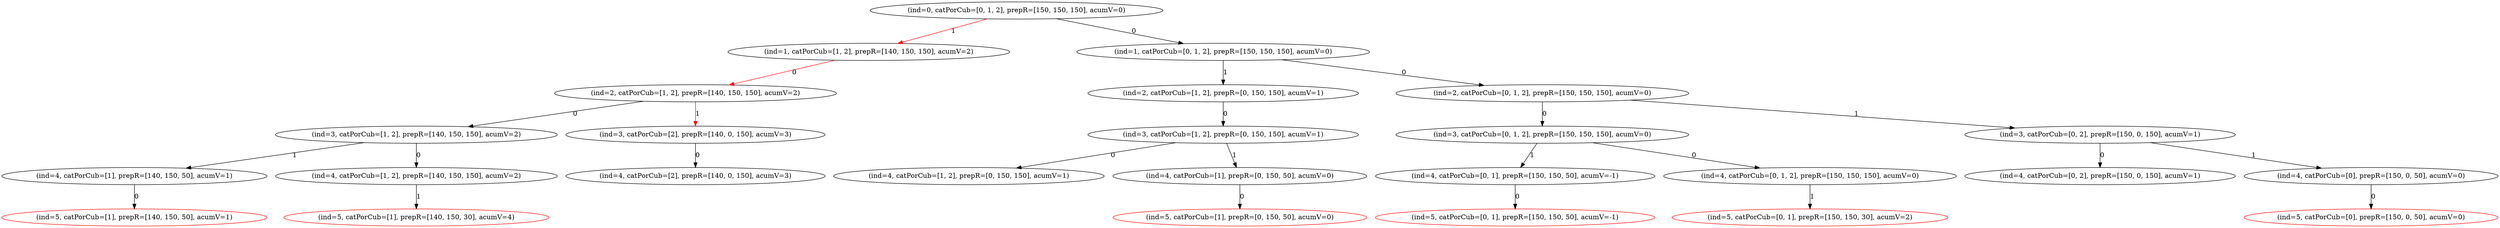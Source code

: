 strict digraph G {
  1 [ label="(ind=4, catPorCub=[0, 2], prepR=[150, 0, 150], acumV=1)" ];
  2 [ color="red" label="(ind=5, catPorCub=[0], prepR=[150, 0, 50], acumV=0)" ];
  3 [ label="(ind=3, catPorCub=[1, 2], prepR=[140, 150, 150], acumV=2)" ];
  4 [ label="(ind=4, catPorCub=[1], prepR=[140, 150, 50], acumV=1)" ];
  5 [ label="(ind=1, catPorCub=[1, 2], prepR=[140, 150, 150], acumV=2)" ];
  6 [ label="(ind=3, catPorCub=[2], prepR=[140, 0, 150], acumV=3)" ];
  7 [ label="(ind=2, catPorCub=[1, 2], prepR=[0, 150, 150], acumV=1)" ];
  8 [ label="(ind=4, catPorCub=[1, 2], prepR=[0, 150, 150], acumV=1)" ];
  9 [ color="red" label="(ind=5, catPorCub=[1], prepR=[0, 150, 50], acumV=0)" ];
  10 [ color="red" label="(ind=5, catPorCub=[0, 1], prepR=[150, 150, 30], acumV=2)" ];
  11 [ label="(ind=1, catPorCub=[0, 1, 2], prepR=[150, 150, 150], acumV=0)" ];
  12 [ label="(ind=4, catPorCub=[0, 1], prepR=[150, 150, 50], acumV=-1)" ];
  13 [ label="(ind=3, catPorCub=[0, 1, 2], prepR=[150, 150, 150], acumV=0)" ];
  14 [ color="red" label="(ind=5, catPorCub=[1], prepR=[140, 150, 30], acumV=4)" ];
  15 [ label="(ind=4, catPorCub=[0], prepR=[150, 0, 50], acumV=0)" ];
  16 [ color="red" label="(ind=5, catPorCub=[1], prepR=[140, 150, 50], acumV=1)" ];
  17 [ label="(ind=3, catPorCub=[0, 2], prepR=[150, 0, 150], acumV=1)" ];
  18 [ label="(ind=4, catPorCub=[1, 2], prepR=[140, 150, 150], acumV=2)" ];
  19 [ label="(ind=2, catPorCub=[1, 2], prepR=[140, 150, 150], acumV=2)" ];
  20 [ label="(ind=4, catPorCub=[2], prepR=[140, 0, 150], acumV=3)" ];
  21 [ label="(ind=4, catPorCub=[1], prepR=[0, 150, 50], acumV=0)" ];
  22 [ label="(ind=3, catPorCub=[1, 2], prepR=[0, 150, 150], acumV=1)" ];
  23 [ label="(ind=2, catPorCub=[0, 1, 2], prepR=[150, 150, 150], acumV=0)" ];
  24 [ label="(ind=0, catPorCub=[0, 1, 2], prepR=[150, 150, 150], acumV=0)" ];
  25 [ label="(ind=4, catPorCub=[0, 1, 2], prepR=[150, 150, 150], acumV=0)" ];
  26 [ color="red" label="(ind=5, catPorCub=[0, 1], prepR=[150, 150, 50], acumV=-1)" ];
  17 -> 1 [ label="0" ];
  15 -> 2 [ label="0" ];
  19 -> 3 [ label="0" ];
  3 -> 4 [ label="1" ];
  24 -> 5 [ color="red" label="1" ];
  19 -> 6 [ color="red" label="1" ];
  11 -> 7 [ label="1" ];
  22 -> 8 [ label="0" ];
  21 -> 9 [ label="0" ];
  25 -> 10 [ label="1" ];
  24 -> 11 [ label="0" ];
  13 -> 12 [ label="1" ];
  23 -> 13 [ label="0" ];
  18 -> 14 [ label="1" ];
  17 -> 15 [ label="1" ];
  4 -> 16 [ label="0" ];
  23 -> 17 [ label="1" ];
  3 -> 18 [ label="0" ];
  5 -> 19 [ color="red" label="0" ];
  6 -> 20 [ label="0" ];
  22 -> 21 [ label="1" ];
  7 -> 22 [ label="0" ];
  11 -> 23 [ label="0" ];
  13 -> 25 [ label="0" ];
  12 -> 26 [ label="0" ];
}

